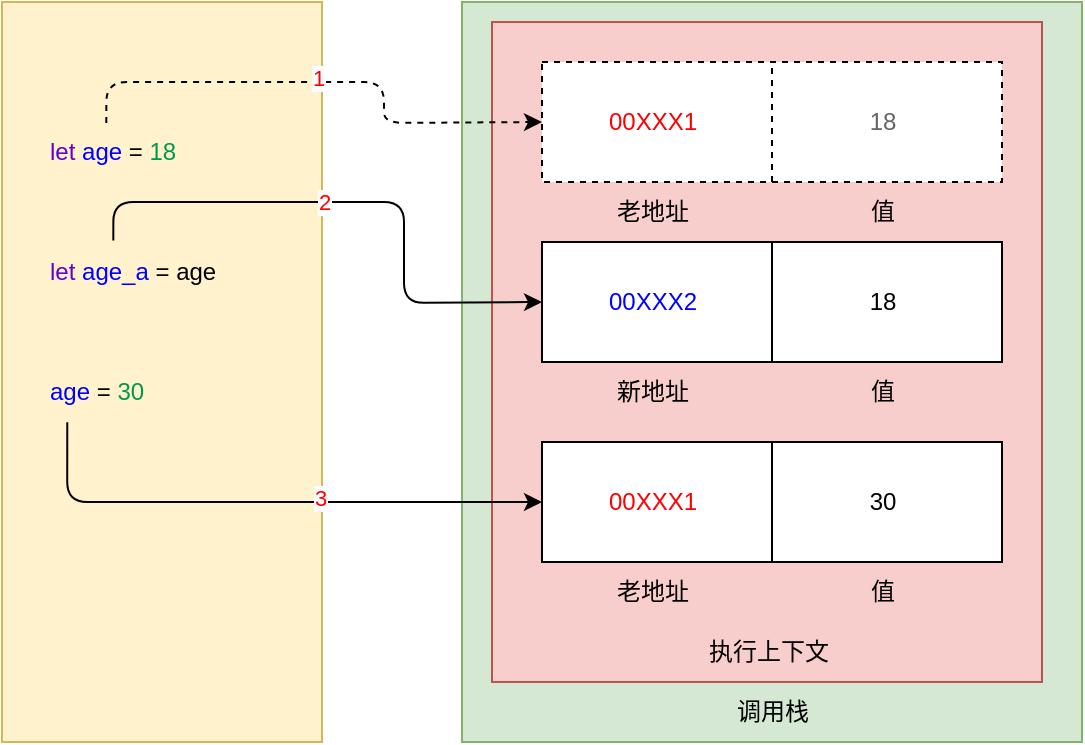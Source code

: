 <mxfile version="20.5.1" type="github">
  <diagram id="pgZ3SwVD17-PGnV9uRLD" name="第 1 页">
    <mxGraphModel dx="891" dy="496" grid="1" gridSize="10" guides="1" tooltips="1" connect="1" arrows="1" fold="1" page="1" pageScale="1" pageWidth="3300" pageHeight="4681" math="0" shadow="0">
      <root>
        <mxCell id="0" />
        <mxCell id="1" parent="0" />
        <mxCell id="r-zv2CLeMM40Q0NJLQBN-1" value="" style="rounded=0;whiteSpace=wrap;html=1;fillColor=#fff2cc;strokeColor=#d6b656;" parent="1" vertex="1">
          <mxGeometry x="340" y="160" width="160" height="370" as="geometry" />
        </mxCell>
        <mxCell id="r-zv2CLeMM40Q0NJLQBN-2" value="&lt;font color=&quot;#6600cc&quot;&gt;let &lt;/font&gt;&lt;font color=&quot;#0000ff&quot;&gt;age&lt;/font&gt; = &lt;font color=&quot;#00994d&quot;&gt;18&lt;/font&gt;" style="text;html=1;align=left;verticalAlign=middle;resizable=0;points=[];autosize=1;strokeColor=none;fillColor=none;" parent="1" vertex="1">
          <mxGeometry x="362" y="220" width="90" height="30" as="geometry" />
        </mxCell>
        <mxCell id="r-zv2CLeMM40Q0NJLQBN-3" value="&lt;font color=&quot;#6600cc&quot;&gt;let &lt;/font&gt;&lt;font color=&quot;#0000ff&quot;&gt;age_a&lt;/font&gt; = age" style="text;html=1;align=left;verticalAlign=middle;resizable=0;points=[];autosize=1;strokeColor=none;fillColor=none;" parent="1" vertex="1">
          <mxGeometry x="362" y="280" width="110" height="30" as="geometry" />
        </mxCell>
        <mxCell id="r-zv2CLeMM40Q0NJLQBN-5" value="&lt;font color=&quot;#0000ff&quot;&gt;age&lt;/font&gt;&amp;nbsp;= &lt;font color=&quot;#00994d&quot;&gt;30&lt;/font&gt;" style="text;html=1;align=left;verticalAlign=middle;resizable=0;points=[];autosize=1;strokeColor=none;fillColor=none;" parent="1" vertex="1">
          <mxGeometry x="362" y="340" width="70" height="30" as="geometry" />
        </mxCell>
        <mxCell id="r-zv2CLeMM40Q0NJLQBN-6" value="" style="rounded=0;whiteSpace=wrap;html=1;fillColor=#d5e8d4;strokeColor=#82b366;" parent="1" vertex="1">
          <mxGeometry x="570" y="160" width="310" height="370" as="geometry" />
        </mxCell>
        <mxCell id="r-zv2CLeMM40Q0NJLQBN-7" value="调用栈" style="text;html=1;align=center;verticalAlign=middle;resizable=0;points=[];autosize=1;strokeColor=none;fillColor=none;fontColor=#000000;" parent="1" vertex="1">
          <mxGeometry x="695" y="500" width="60" height="30" as="geometry" />
        </mxCell>
        <mxCell id="r-zv2CLeMM40Q0NJLQBN-8" value="" style="whiteSpace=wrap;html=1;fillColor=#f8cecc;strokeColor=#b85450;" parent="1" vertex="1">
          <mxGeometry x="585" y="170" width="275" height="330" as="geometry" />
        </mxCell>
        <mxCell id="r-zv2CLeMM40Q0NJLQBN-9" value="执行上下文" style="text;html=1;align=center;verticalAlign=middle;resizable=0;points=[];autosize=1;strokeColor=none;fillColor=none;fontColor=#000000;" parent="1" vertex="1">
          <mxGeometry x="682.5" y="470" width="80" height="30" as="geometry" />
        </mxCell>
        <mxCell id="jrYOZNZO0rmUW5RJ0vkV-5" value="" style="group;dashed=1;" vertex="1" connectable="0" parent="1">
          <mxGeometry x="610" y="190" width="230" height="90" as="geometry" />
        </mxCell>
        <mxCell id="r-zv2CLeMM40Q0NJLQBN-10" value="" style="rounded=0;whiteSpace=wrap;html=1;fontColor=#000000;dashed=1;" parent="jrYOZNZO0rmUW5RJ0vkV-5" vertex="1">
          <mxGeometry width="230" height="60" as="geometry" />
        </mxCell>
        <mxCell id="r-zv2CLeMM40Q0NJLQBN-14" value="&lt;font color=&quot;#ff0000&quot;&gt;00XXX1&lt;/font&gt;" style="text;html=1;align=center;verticalAlign=middle;resizable=0;points=[];autosize=1;strokeColor=none;fillColor=none;fontColor=#000000;" parent="jrYOZNZO0rmUW5RJ0vkV-5" vertex="1">
          <mxGeometry x="20" y="15" width="70" height="30" as="geometry" />
        </mxCell>
        <mxCell id="r-zv2CLeMM40Q0NJLQBN-15" value="&lt;font color=&quot;#666666&quot;&gt;18&lt;/font&gt;" style="text;html=1;align=center;verticalAlign=middle;resizable=0;points=[];autosize=1;strokeColor=none;fillColor=none;fontColor=#000000;" parent="jrYOZNZO0rmUW5RJ0vkV-5" vertex="1">
          <mxGeometry x="150" y="15" width="40" height="30" as="geometry" />
        </mxCell>
        <mxCell id="jrYOZNZO0rmUW5RJ0vkV-1" value="老地址" style="text;html=1;align=center;verticalAlign=middle;resizable=0;points=[];autosize=1;strokeColor=none;fillColor=none;" vertex="1" parent="jrYOZNZO0rmUW5RJ0vkV-5">
          <mxGeometry x="25" y="60" width="60" height="30" as="geometry" />
        </mxCell>
        <mxCell id="jrYOZNZO0rmUW5RJ0vkV-3" value="值" style="text;html=1;align=center;verticalAlign=middle;resizable=0;points=[];autosize=1;strokeColor=none;fillColor=none;" vertex="1" parent="jrYOZNZO0rmUW5RJ0vkV-5">
          <mxGeometry x="150" y="60" width="40" height="30" as="geometry" />
        </mxCell>
        <mxCell id="r-zv2CLeMM40Q0NJLQBN-13" value="" style="endArrow=none;html=1;rounded=0;fontColor=#000000;entryX=0.5;entryY=0;entryDx=0;entryDy=0;exitX=0.5;exitY=1;exitDx=0;exitDy=0;dashed=1;" parent="jrYOZNZO0rmUW5RJ0vkV-5" source="r-zv2CLeMM40Q0NJLQBN-10" target="r-zv2CLeMM40Q0NJLQBN-10" edge="1">
          <mxGeometry width="50" height="50" relative="1" as="geometry">
            <mxPoint x="260" y="500" as="sourcePoint" />
            <mxPoint x="310" y="450" as="targetPoint" />
          </mxGeometry>
        </mxCell>
        <mxCell id="jrYOZNZO0rmUW5RJ0vkV-6" value="" style="group" vertex="1" connectable="0" parent="1">
          <mxGeometry x="610" y="280" width="230" height="90" as="geometry" />
        </mxCell>
        <mxCell id="r-zv2CLeMM40Q0NJLQBN-16" value="" style="rounded=0;whiteSpace=wrap;html=1;fontColor=#000000;" parent="jrYOZNZO0rmUW5RJ0vkV-6" vertex="1">
          <mxGeometry width="230" height="60" as="geometry" />
        </mxCell>
        <mxCell id="r-zv2CLeMM40Q0NJLQBN-18" value="&lt;font color=&quot;#0000ff&quot;&gt;00XXX2&lt;/font&gt;" style="text;html=1;align=center;verticalAlign=middle;resizable=0;points=[];autosize=1;strokeColor=none;fillColor=none;fontColor=#000000;" parent="jrYOZNZO0rmUW5RJ0vkV-6" vertex="1">
          <mxGeometry x="20" y="15" width="70" height="30" as="geometry" />
        </mxCell>
        <mxCell id="r-zv2CLeMM40Q0NJLQBN-19" value="18" style="text;html=1;align=center;verticalAlign=middle;resizable=0;points=[];autosize=1;strokeColor=none;fillColor=none;fontColor=#000000;" parent="jrYOZNZO0rmUW5RJ0vkV-6" vertex="1">
          <mxGeometry x="150" y="15" width="40" height="30" as="geometry" />
        </mxCell>
        <mxCell id="jrYOZNZO0rmUW5RJ0vkV-2" value="新地址" style="text;html=1;align=center;verticalAlign=middle;resizable=0;points=[];autosize=1;strokeColor=none;fillColor=none;" vertex="1" parent="jrYOZNZO0rmUW5RJ0vkV-6">
          <mxGeometry x="25" y="60" width="60" height="30" as="geometry" />
        </mxCell>
        <mxCell id="jrYOZNZO0rmUW5RJ0vkV-4" value="值" style="text;html=1;align=center;verticalAlign=middle;resizable=0;points=[];autosize=1;strokeColor=none;fillColor=none;" vertex="1" parent="jrYOZNZO0rmUW5RJ0vkV-6">
          <mxGeometry x="150" y="60" width="40" height="30" as="geometry" />
        </mxCell>
        <mxCell id="r-zv2CLeMM40Q0NJLQBN-17" value="" style="endArrow=none;html=1;rounded=0;fontColor=#000000;entryX=0.5;entryY=0;entryDx=0;entryDy=0;exitX=0.5;exitY=1;exitDx=0;exitDy=0;" parent="jrYOZNZO0rmUW5RJ0vkV-6" source="r-zv2CLeMM40Q0NJLQBN-16" target="r-zv2CLeMM40Q0NJLQBN-16" edge="1">
          <mxGeometry width="50" height="50" relative="1" as="geometry">
            <mxPoint x="260" y="610" as="sourcePoint" />
            <mxPoint x="310" y="560" as="targetPoint" />
          </mxGeometry>
        </mxCell>
        <mxCell id="jrYOZNZO0rmUW5RJ0vkV-16" value="" style="group" vertex="1" connectable="0" parent="1">
          <mxGeometry x="610" y="380" width="230" height="90" as="geometry" />
        </mxCell>
        <mxCell id="jrYOZNZO0rmUW5RJ0vkV-17" value="" style="rounded=0;whiteSpace=wrap;html=1;fontColor=#000000;" vertex="1" parent="jrYOZNZO0rmUW5RJ0vkV-16">
          <mxGeometry width="230" height="60" as="geometry" />
        </mxCell>
        <mxCell id="jrYOZNZO0rmUW5RJ0vkV-18" value="&lt;font color=&quot;#ff0000&quot;&gt;00XXX1&lt;/font&gt;" style="text;html=1;align=center;verticalAlign=middle;resizable=0;points=[];autosize=1;strokeColor=none;fillColor=none;fontColor=#000000;" vertex="1" parent="jrYOZNZO0rmUW5RJ0vkV-16">
          <mxGeometry x="20" y="15" width="70" height="30" as="geometry" />
        </mxCell>
        <mxCell id="jrYOZNZO0rmUW5RJ0vkV-19" value="30" style="text;html=1;align=center;verticalAlign=middle;resizable=0;points=[];autosize=1;strokeColor=none;fillColor=none;fontColor=#000000;" vertex="1" parent="jrYOZNZO0rmUW5RJ0vkV-16">
          <mxGeometry x="150" y="15" width="40" height="30" as="geometry" />
        </mxCell>
        <mxCell id="jrYOZNZO0rmUW5RJ0vkV-20" value="老地址" style="text;html=1;align=center;verticalAlign=middle;resizable=0;points=[];autosize=1;strokeColor=none;fillColor=none;" vertex="1" parent="jrYOZNZO0rmUW5RJ0vkV-16">
          <mxGeometry x="25" y="60" width="60" height="30" as="geometry" />
        </mxCell>
        <mxCell id="jrYOZNZO0rmUW5RJ0vkV-21" value="值" style="text;html=1;align=center;verticalAlign=middle;resizable=0;points=[];autosize=1;strokeColor=none;fillColor=none;" vertex="1" parent="jrYOZNZO0rmUW5RJ0vkV-16">
          <mxGeometry x="150" y="60" width="40" height="30" as="geometry" />
        </mxCell>
        <mxCell id="jrYOZNZO0rmUW5RJ0vkV-22" value="" style="endArrow=none;html=1;rounded=0;fontColor=#000000;entryX=0.5;entryY=0;entryDx=0;entryDy=0;exitX=0.5;exitY=1;exitDx=0;exitDy=0;" edge="1" parent="jrYOZNZO0rmUW5RJ0vkV-16" source="jrYOZNZO0rmUW5RJ0vkV-17" target="jrYOZNZO0rmUW5RJ0vkV-17">
          <mxGeometry width="50" height="50" relative="1" as="geometry">
            <mxPoint x="260" y="610" as="sourcePoint" />
            <mxPoint x="310" y="560" as="targetPoint" />
          </mxGeometry>
        </mxCell>
        <mxCell id="jrYOZNZO0rmUW5RJ0vkV-23" style="edgeStyle=orthogonalEdgeStyle;rounded=1;orthogonalLoop=1;jettySize=auto;html=1;exitX=0.306;exitY=-0.025;exitDx=0;exitDy=0;exitPerimeter=0;" edge="1" parent="1" source="r-zv2CLeMM40Q0NJLQBN-3">
          <mxGeometry relative="1" as="geometry">
            <mxPoint x="610" y="310" as="targetPoint" />
          </mxGeometry>
        </mxCell>
        <mxCell id="jrYOZNZO0rmUW5RJ0vkV-27" value="&lt;font color=&quot;#ff0000&quot;&gt;2&lt;/font&gt;" style="edgeLabel;html=1;align=center;verticalAlign=middle;resizable=0;points=[];fontColor=#00994D;" vertex="1" connectable="0" parent="jrYOZNZO0rmUW5RJ0vkV-23">
          <mxGeometry x="-0.122" relative="1" as="geometry">
            <mxPoint as="offset" />
          </mxGeometry>
        </mxCell>
        <mxCell id="jrYOZNZO0rmUW5RJ0vkV-24" style="edgeStyle=orthogonalEdgeStyle;rounded=1;orthogonalLoop=1;jettySize=auto;html=1;exitX=0.335;exitY=0.017;exitDx=0;exitDy=0;exitPerimeter=0;dashed=1;" edge="1" parent="1" source="r-zv2CLeMM40Q0NJLQBN-2">
          <mxGeometry relative="1" as="geometry">
            <mxPoint x="610" y="220" as="targetPoint" />
          </mxGeometry>
        </mxCell>
        <mxCell id="jrYOZNZO0rmUW5RJ0vkV-26" value="&lt;font color=&quot;#ff0000&quot;&gt;1&lt;/font&gt;" style="edgeLabel;html=1;align=center;verticalAlign=middle;resizable=0;points=[];fontColor=#00994D;" vertex="1" connectable="0" parent="jrYOZNZO0rmUW5RJ0vkV-24">
          <mxGeometry x="-0.024" y="2" relative="1" as="geometry">
            <mxPoint as="offset" />
          </mxGeometry>
        </mxCell>
        <mxCell id="jrYOZNZO0rmUW5RJ0vkV-25" style="edgeStyle=orthogonalEdgeStyle;rounded=1;orthogonalLoop=1;jettySize=auto;html=1;entryX=0;entryY=0.5;entryDx=0;entryDy=0;exitX=0.152;exitY=1.005;exitDx=0;exitDy=0;exitPerimeter=0;" edge="1" parent="1" source="r-zv2CLeMM40Q0NJLQBN-5" target="jrYOZNZO0rmUW5RJ0vkV-17">
          <mxGeometry relative="1" as="geometry" />
        </mxCell>
        <mxCell id="jrYOZNZO0rmUW5RJ0vkV-28" value="&lt;font color=&quot;#ff0000&quot;&gt;3&lt;/font&gt;" style="edgeLabel;html=1;align=center;verticalAlign=middle;resizable=0;points=[];fontColor=#00994D;" vertex="1" connectable="0" parent="jrYOZNZO0rmUW5RJ0vkV-25">
          <mxGeometry x="0.199" y="2" relative="1" as="geometry">
            <mxPoint as="offset" />
          </mxGeometry>
        </mxCell>
      </root>
    </mxGraphModel>
  </diagram>
</mxfile>

